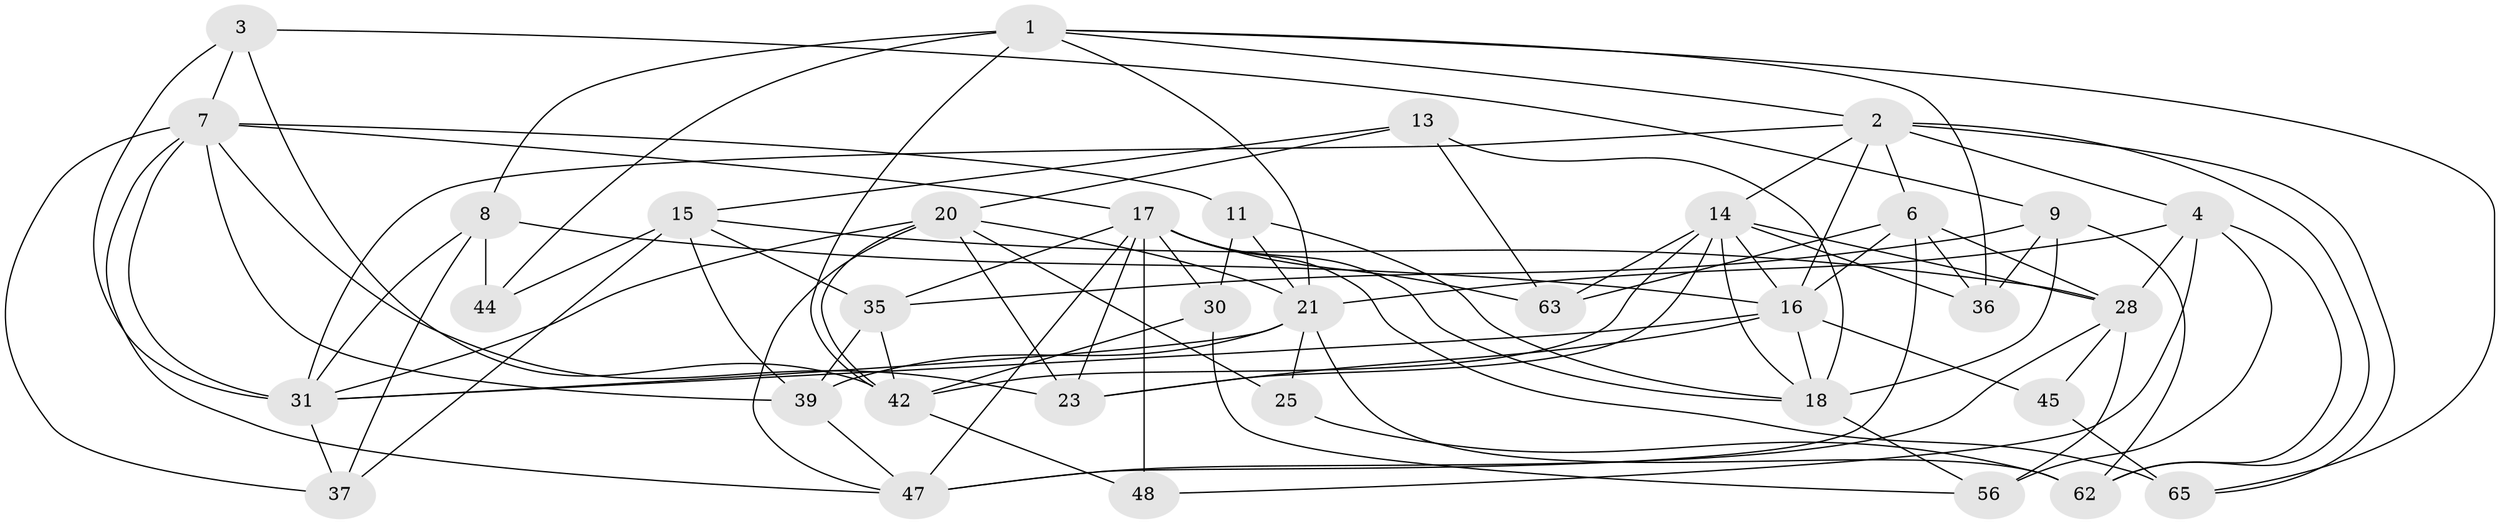 // original degree distribution, {4: 1.0}
// Generated by graph-tools (version 1.1) at 2025/20/03/04/25 18:20:44]
// undirected, 35 vertices, 97 edges
graph export_dot {
graph [start="1"]
  node [color=gray90,style=filled];
  1 [super="+10+49"];
  2 [super="+5"];
  3;
  4 [super="+69"];
  6 [super="+12"];
  7 [super="+67+24"];
  8 [super="+61"];
  9 [super="+41"];
  11;
  13;
  14 [super="+54+19"];
  15 [super="+32"];
  16 [super="+22+50"];
  17 [super="+46+29"];
  18 [super="+66+33"];
  20 [super="+26"];
  21 [super="+53+34"];
  23 [super="+27"];
  25;
  28 [super="+58+51"];
  30;
  31 [super="+40"];
  35 [super="+43"];
  36;
  37;
  39 [super="+59"];
  42 [super="+55+57"];
  44;
  45;
  47 [super="+52"];
  48;
  56;
  62 [super="+68"];
  63;
  65;
  1 -- 8;
  1 -- 36;
  1 -- 42 [weight=2];
  1 -- 21;
  1 -- 65;
  1 -- 44;
  1 -- 2;
  2 -- 4;
  2 -- 65;
  2 -- 31;
  2 -- 6;
  2 -- 62;
  2 -- 14;
  2 -- 16;
  3 -- 7;
  3 -- 9;
  3 -- 42;
  3 -- 31;
  4 -- 48;
  4 -- 28;
  4 -- 56;
  4 -- 21;
  4 -- 62;
  6 -- 63;
  6 -- 28;
  6 -- 16;
  6 -- 36;
  6 -- 47;
  7 -- 23;
  7 -- 11;
  7 -- 37;
  7 -- 47;
  7 -- 39;
  7 -- 31;
  7 -- 17;
  8 -- 44 [weight=2];
  8 -- 37;
  8 -- 31;
  8 -- 16;
  9 -- 35;
  9 -- 36;
  9 -- 18 [weight=2];
  9 -- 62;
  11 -- 30;
  11 -- 21;
  11 -- 18;
  13 -- 63;
  13 -- 18;
  13 -- 15;
  13 -- 20;
  14 -- 16;
  14 -- 28;
  14 -- 63;
  14 -- 23;
  14 -- 18;
  14 -- 36;
  14 -- 42;
  15 -- 44;
  15 -- 39;
  15 -- 28;
  15 -- 37;
  15 -- 35;
  16 -- 18;
  16 -- 31;
  16 -- 45;
  16 -- 23;
  17 -- 65;
  17 -- 63;
  17 -- 48 [weight=2];
  17 -- 30;
  17 -- 23;
  17 -- 18;
  17 -- 35;
  17 -- 47;
  18 -- 56;
  20 -- 21;
  20 -- 42;
  20 -- 23 [weight=2];
  20 -- 25;
  20 -- 47;
  20 -- 31;
  21 -- 31;
  21 -- 62;
  21 -- 39;
  21 -- 25;
  25 -- 62 [weight=2];
  28 -- 45 [weight=2];
  28 -- 56;
  28 -- 47;
  30 -- 56;
  30 -- 42;
  31 -- 37;
  35 -- 42;
  35 -- 39 [weight=2];
  39 -- 47;
  42 -- 48;
  45 -- 65;
}
